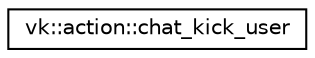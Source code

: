 digraph "Graphical Class Hierarchy"
{
 // LATEX_PDF_SIZE
  edge [fontname="Helvetica",fontsize="10",labelfontname="Helvetica",labelfontsize="10"];
  node [fontname="Helvetica",fontsize="10",shape=record];
  rankdir="LR";
  Node0 [label="vk::action::chat_kick_user",height=0.2,width=0.4,color="black", fillcolor="white", style="filled",URL="$structvk_1_1action_1_1chat__kick__user.html",tooltip=" "];
}
